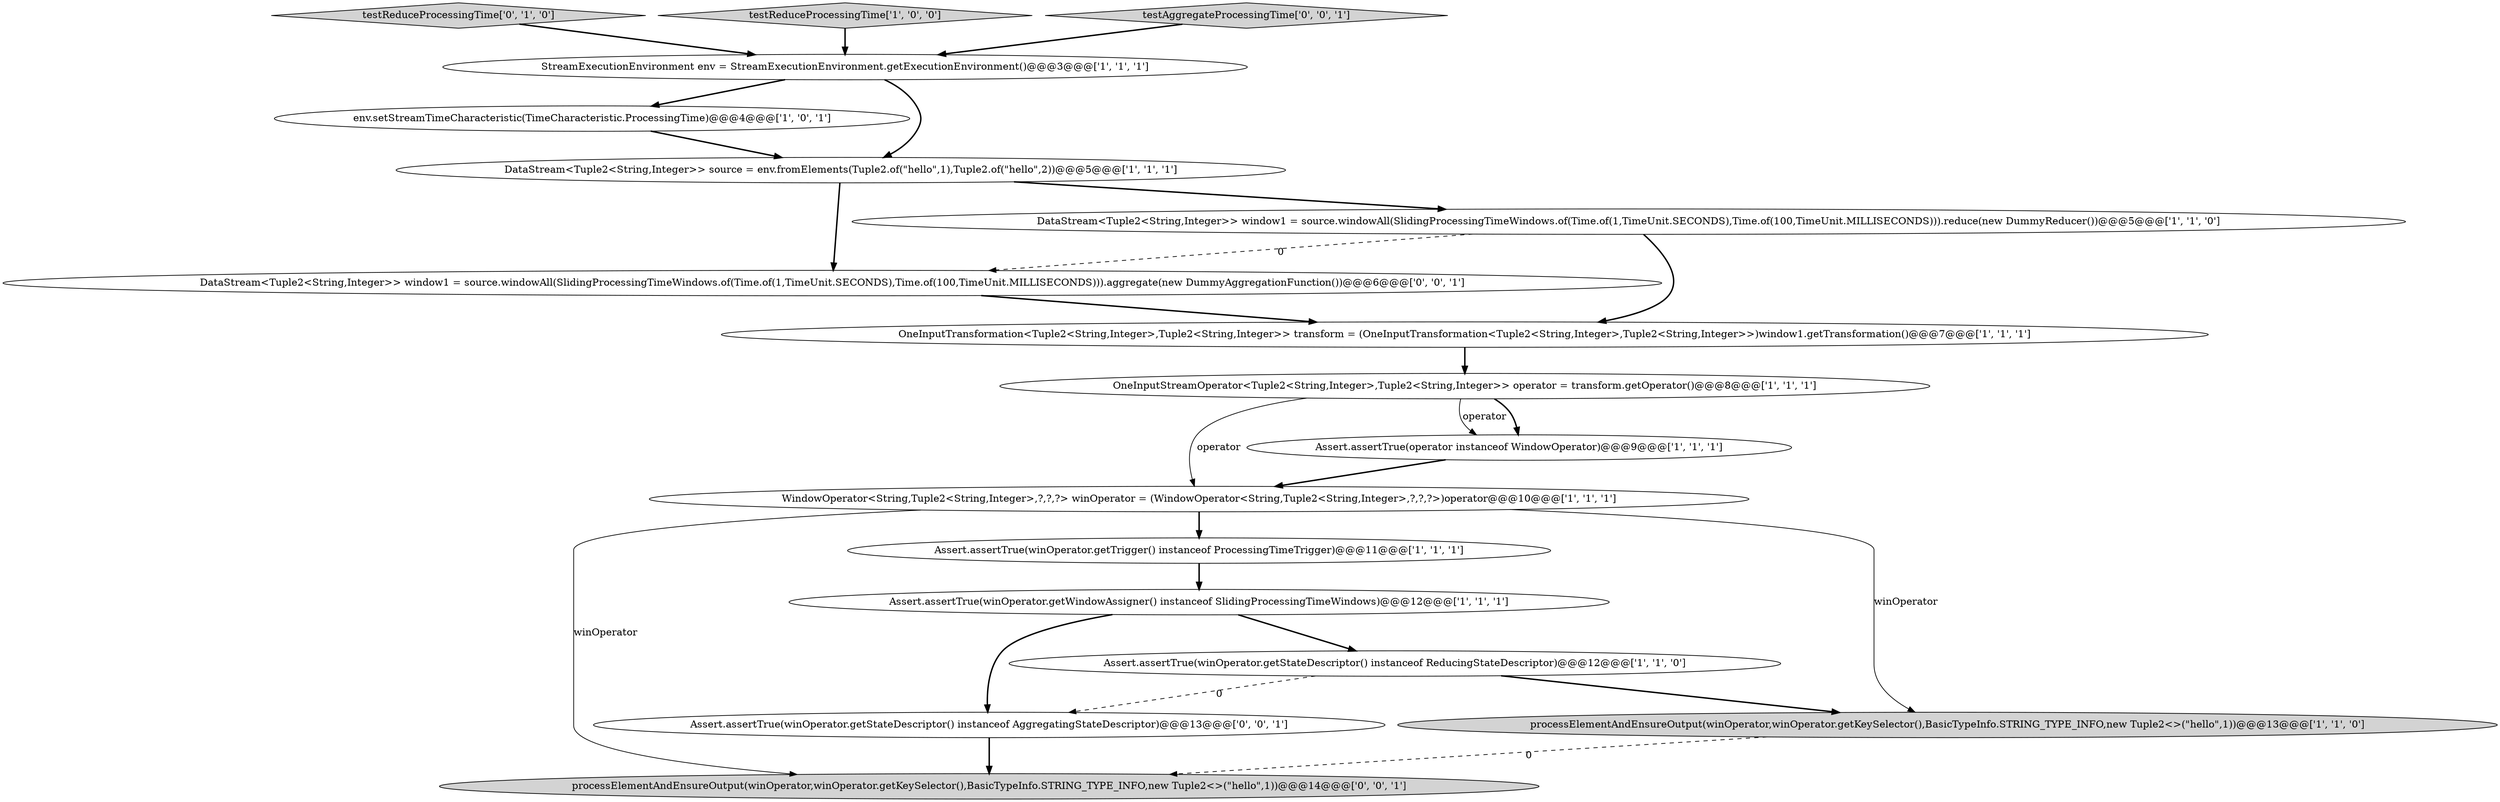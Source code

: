 digraph {
14 [style = filled, label = "Assert.assertTrue(winOperator.getStateDescriptor() instanceof AggregatingStateDescriptor)@@@13@@@['0', '0', '1']", fillcolor = white, shape = ellipse image = "AAA0AAABBB3BBB"];
11 [style = filled, label = "StreamExecutionEnvironment env = StreamExecutionEnvironment.getExecutionEnvironment()@@@3@@@['1', '1', '1']", fillcolor = white, shape = ellipse image = "AAA0AAABBB1BBB"];
3 [style = filled, label = "Assert.assertTrue(winOperator.getWindowAssigner() instanceof SlidingProcessingTimeWindows)@@@12@@@['1', '1', '1']", fillcolor = white, shape = ellipse image = "AAA0AAABBB1BBB"];
7 [style = filled, label = "env.setStreamTimeCharacteristic(TimeCharacteristic.ProcessingTime)@@@4@@@['1', '0', '1']", fillcolor = white, shape = ellipse image = "AAA0AAABBB1BBB"];
15 [style = filled, label = "DataStream<Tuple2<String,Integer>> window1 = source.windowAll(SlidingProcessingTimeWindows.of(Time.of(1,TimeUnit.SECONDS),Time.of(100,TimeUnit.MILLISECONDS))).aggregate(new DummyAggregationFunction())@@@6@@@['0', '0', '1']", fillcolor = white, shape = ellipse image = "AAA0AAABBB3BBB"];
4 [style = filled, label = "Assert.assertTrue(winOperator.getStateDescriptor() instanceof ReducingStateDescriptor)@@@12@@@['1', '1', '0']", fillcolor = white, shape = ellipse image = "AAA0AAABBB1BBB"];
13 [style = filled, label = "testReduceProcessingTime['0', '1', '0']", fillcolor = lightgray, shape = diamond image = "AAA0AAABBB2BBB"];
17 [style = filled, label = "processElementAndEnsureOutput(winOperator,winOperator.getKeySelector(),BasicTypeInfo.STRING_TYPE_INFO,new Tuple2<>(\"hello\",1))@@@14@@@['0', '0', '1']", fillcolor = lightgray, shape = ellipse image = "AAA0AAABBB3BBB"];
1 [style = filled, label = "WindowOperator<String,Tuple2<String,Integer>,?,?,?> winOperator = (WindowOperator<String,Tuple2<String,Integer>,?,?,?>)operator@@@10@@@['1', '1', '1']", fillcolor = white, shape = ellipse image = "AAA0AAABBB1BBB"];
6 [style = filled, label = "Assert.assertTrue(operator instanceof WindowOperator)@@@9@@@['1', '1', '1']", fillcolor = white, shape = ellipse image = "AAA0AAABBB1BBB"];
8 [style = filled, label = "processElementAndEnsureOutput(winOperator,winOperator.getKeySelector(),BasicTypeInfo.STRING_TYPE_INFO,new Tuple2<>(\"hello\",1))@@@13@@@['1', '1', '0']", fillcolor = lightgray, shape = ellipse image = "AAA0AAABBB1BBB"];
10 [style = filled, label = "OneInputStreamOperator<Tuple2<String,Integer>,Tuple2<String,Integer>> operator = transform.getOperator()@@@8@@@['1', '1', '1']", fillcolor = white, shape = ellipse image = "AAA0AAABBB1BBB"];
2 [style = filled, label = "Assert.assertTrue(winOperator.getTrigger() instanceof ProcessingTimeTrigger)@@@11@@@['1', '1', '1']", fillcolor = white, shape = ellipse image = "AAA0AAABBB1BBB"];
5 [style = filled, label = "testReduceProcessingTime['1', '0', '0']", fillcolor = lightgray, shape = diamond image = "AAA0AAABBB1BBB"];
9 [style = filled, label = "DataStream<Tuple2<String,Integer>> window1 = source.windowAll(SlidingProcessingTimeWindows.of(Time.of(1,TimeUnit.SECONDS),Time.of(100,TimeUnit.MILLISECONDS))).reduce(new DummyReducer())@@@5@@@['1', '1', '0']", fillcolor = white, shape = ellipse image = "AAA0AAABBB1BBB"];
0 [style = filled, label = "OneInputTransformation<Tuple2<String,Integer>,Tuple2<String,Integer>> transform = (OneInputTransformation<Tuple2<String,Integer>,Tuple2<String,Integer>>)window1.getTransformation()@@@7@@@['1', '1', '1']", fillcolor = white, shape = ellipse image = "AAA0AAABBB1BBB"];
12 [style = filled, label = "DataStream<Tuple2<String,Integer>> source = env.fromElements(Tuple2.of(\"hello\",1),Tuple2.of(\"hello\",2))@@@5@@@['1', '1', '1']", fillcolor = white, shape = ellipse image = "AAA0AAABBB1BBB"];
16 [style = filled, label = "testAggregateProcessingTime['0', '0', '1']", fillcolor = lightgray, shape = diamond image = "AAA0AAABBB3BBB"];
16->11 [style = bold, label=""];
9->0 [style = bold, label=""];
7->12 [style = bold, label=""];
2->3 [style = bold, label=""];
3->14 [style = bold, label=""];
12->15 [style = bold, label=""];
1->8 [style = solid, label="winOperator"];
14->17 [style = bold, label=""];
11->12 [style = bold, label=""];
12->9 [style = bold, label=""];
3->4 [style = bold, label=""];
10->6 [style = bold, label=""];
13->11 [style = bold, label=""];
1->17 [style = solid, label="winOperator"];
10->6 [style = solid, label="operator"];
6->1 [style = bold, label=""];
0->10 [style = bold, label=""];
10->1 [style = solid, label="operator"];
15->0 [style = bold, label=""];
8->17 [style = dashed, label="0"];
4->8 [style = bold, label=""];
4->14 [style = dashed, label="0"];
1->2 [style = bold, label=""];
5->11 [style = bold, label=""];
11->7 [style = bold, label=""];
9->15 [style = dashed, label="0"];
}
